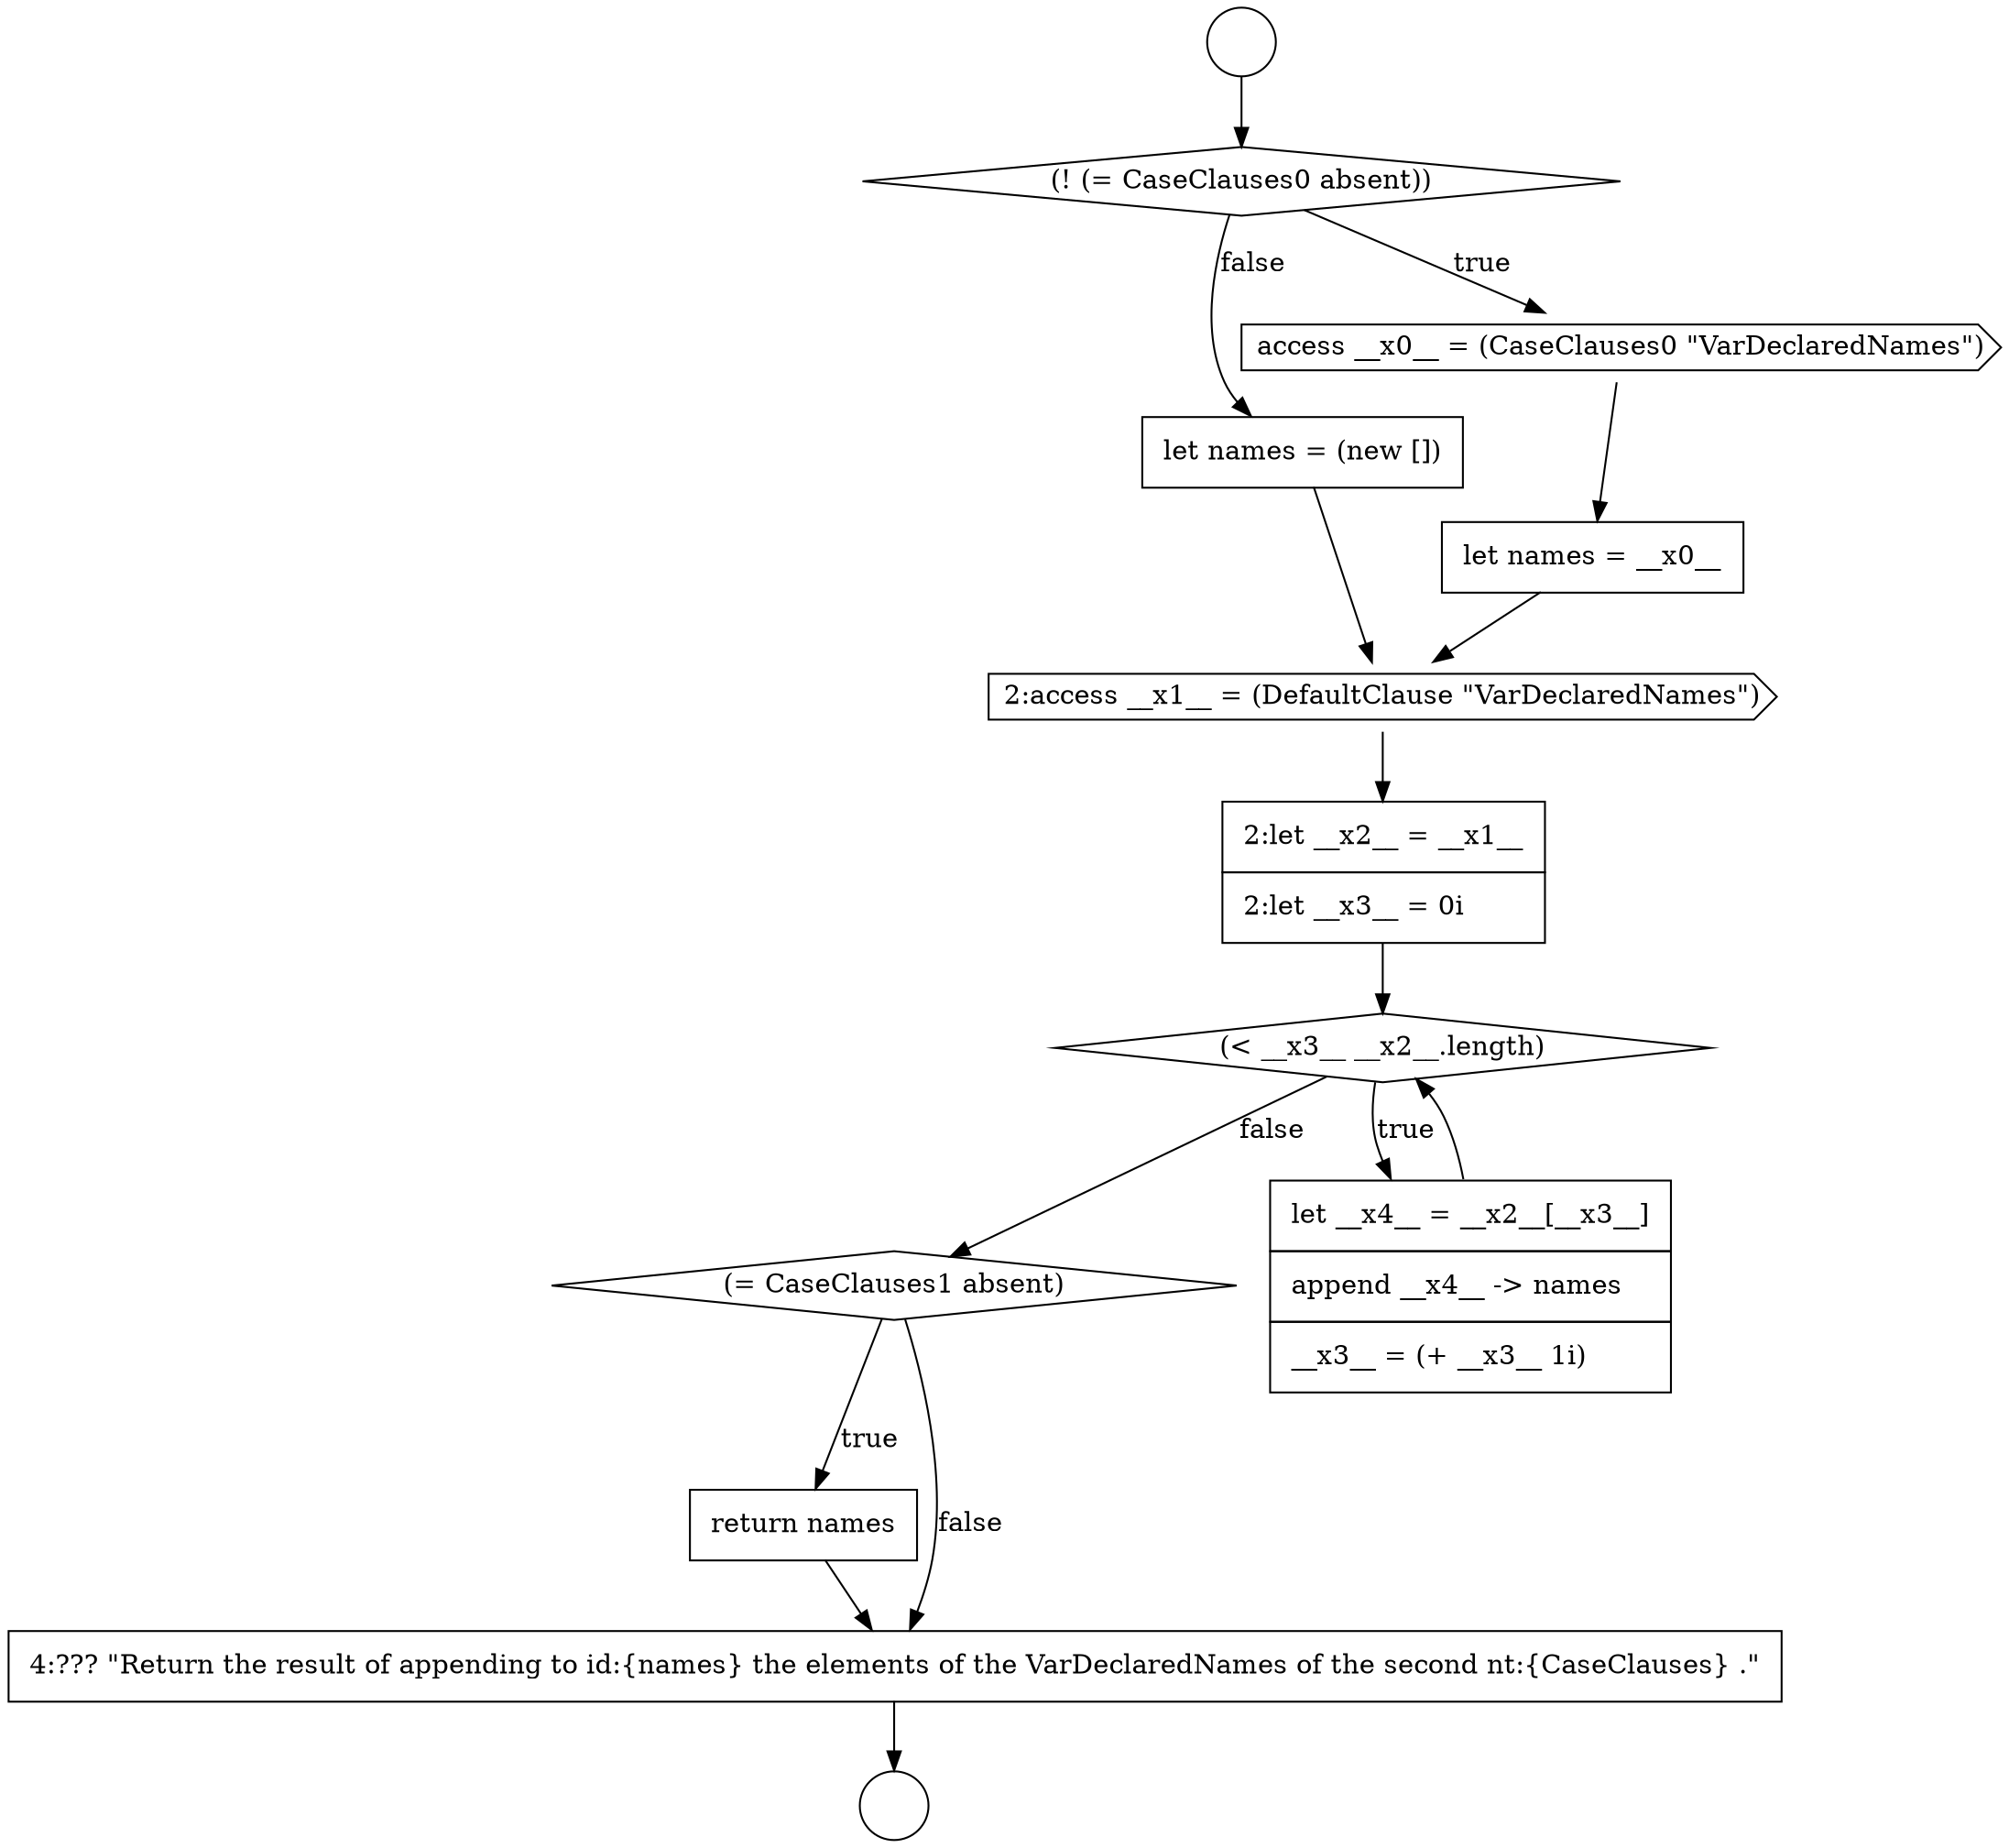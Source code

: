 digraph {
  node7633 [shape=diamond, label=<<font color="black">(&lt; __x3__ __x2__.length)</font>> color="black" fillcolor="white" style=filled]
  node7625 [shape=circle label=" " color="black" fillcolor="white" style=filled]
  node7636 [shape=none, margin=0, label=<<font color="black">
    <table border="0" cellborder="1" cellspacing="0" cellpadding="10">
      <tr><td align="left">return names</td></tr>
    </table>
  </font>> color="black" fillcolor="white" style=filled]
  node7630 [shape=none, margin=0, label=<<font color="black">
    <table border="0" cellborder="1" cellspacing="0" cellpadding="10">
      <tr><td align="left">let names = (new [])</td></tr>
    </table>
  </font>> color="black" fillcolor="white" style=filled]
  node7635 [shape=diamond, label=<<font color="black">(= CaseClauses1 absent)</font>> color="black" fillcolor="white" style=filled]
  node7627 [shape=diamond, label=<<font color="black">(! (= CaseClauses0 absent))</font>> color="black" fillcolor="white" style=filled]
  node7634 [shape=none, margin=0, label=<<font color="black">
    <table border="0" cellborder="1" cellspacing="0" cellpadding="10">
      <tr><td align="left">let __x4__ = __x2__[__x3__]</td></tr>
      <tr><td align="left">append __x4__ -&gt; names</td></tr>
      <tr><td align="left">__x3__ = (+ __x3__ 1i)</td></tr>
    </table>
  </font>> color="black" fillcolor="white" style=filled]
  node7637 [shape=none, margin=0, label=<<font color="black">
    <table border="0" cellborder="1" cellspacing="0" cellpadding="10">
      <tr><td align="left">4:??? &quot;Return the result of appending to id:{names} the elements of the VarDeclaredNames of the second nt:{CaseClauses} .&quot;</td></tr>
    </table>
  </font>> color="black" fillcolor="white" style=filled]
  node7628 [shape=cds, label=<<font color="black">access __x0__ = (CaseClauses0 &quot;VarDeclaredNames&quot;)</font>> color="black" fillcolor="white" style=filled]
  node7631 [shape=cds, label=<<font color="black">2:access __x1__ = (DefaultClause &quot;VarDeclaredNames&quot;)</font>> color="black" fillcolor="white" style=filled]
  node7629 [shape=none, margin=0, label=<<font color="black">
    <table border="0" cellborder="1" cellspacing="0" cellpadding="10">
      <tr><td align="left">let names = __x0__</td></tr>
    </table>
  </font>> color="black" fillcolor="white" style=filled]
  node7626 [shape=circle label=" " color="black" fillcolor="white" style=filled]
  node7632 [shape=none, margin=0, label=<<font color="black">
    <table border="0" cellborder="1" cellspacing="0" cellpadding="10">
      <tr><td align="left">2:let __x2__ = __x1__</td></tr>
      <tr><td align="left">2:let __x3__ = 0i</td></tr>
    </table>
  </font>> color="black" fillcolor="white" style=filled]
  node7634 -> node7633 [ color="black"]
  node7631 -> node7632 [ color="black"]
  node7629 -> node7631 [ color="black"]
  node7630 -> node7631 [ color="black"]
  node7628 -> node7629 [ color="black"]
  node7625 -> node7627 [ color="black"]
  node7636 -> node7637 [ color="black"]
  node7632 -> node7633 [ color="black"]
  node7637 -> node7626 [ color="black"]
  node7635 -> node7636 [label=<<font color="black">true</font>> color="black"]
  node7635 -> node7637 [label=<<font color="black">false</font>> color="black"]
  node7627 -> node7628 [label=<<font color="black">true</font>> color="black"]
  node7627 -> node7630 [label=<<font color="black">false</font>> color="black"]
  node7633 -> node7634 [label=<<font color="black">true</font>> color="black"]
  node7633 -> node7635 [label=<<font color="black">false</font>> color="black"]
}

